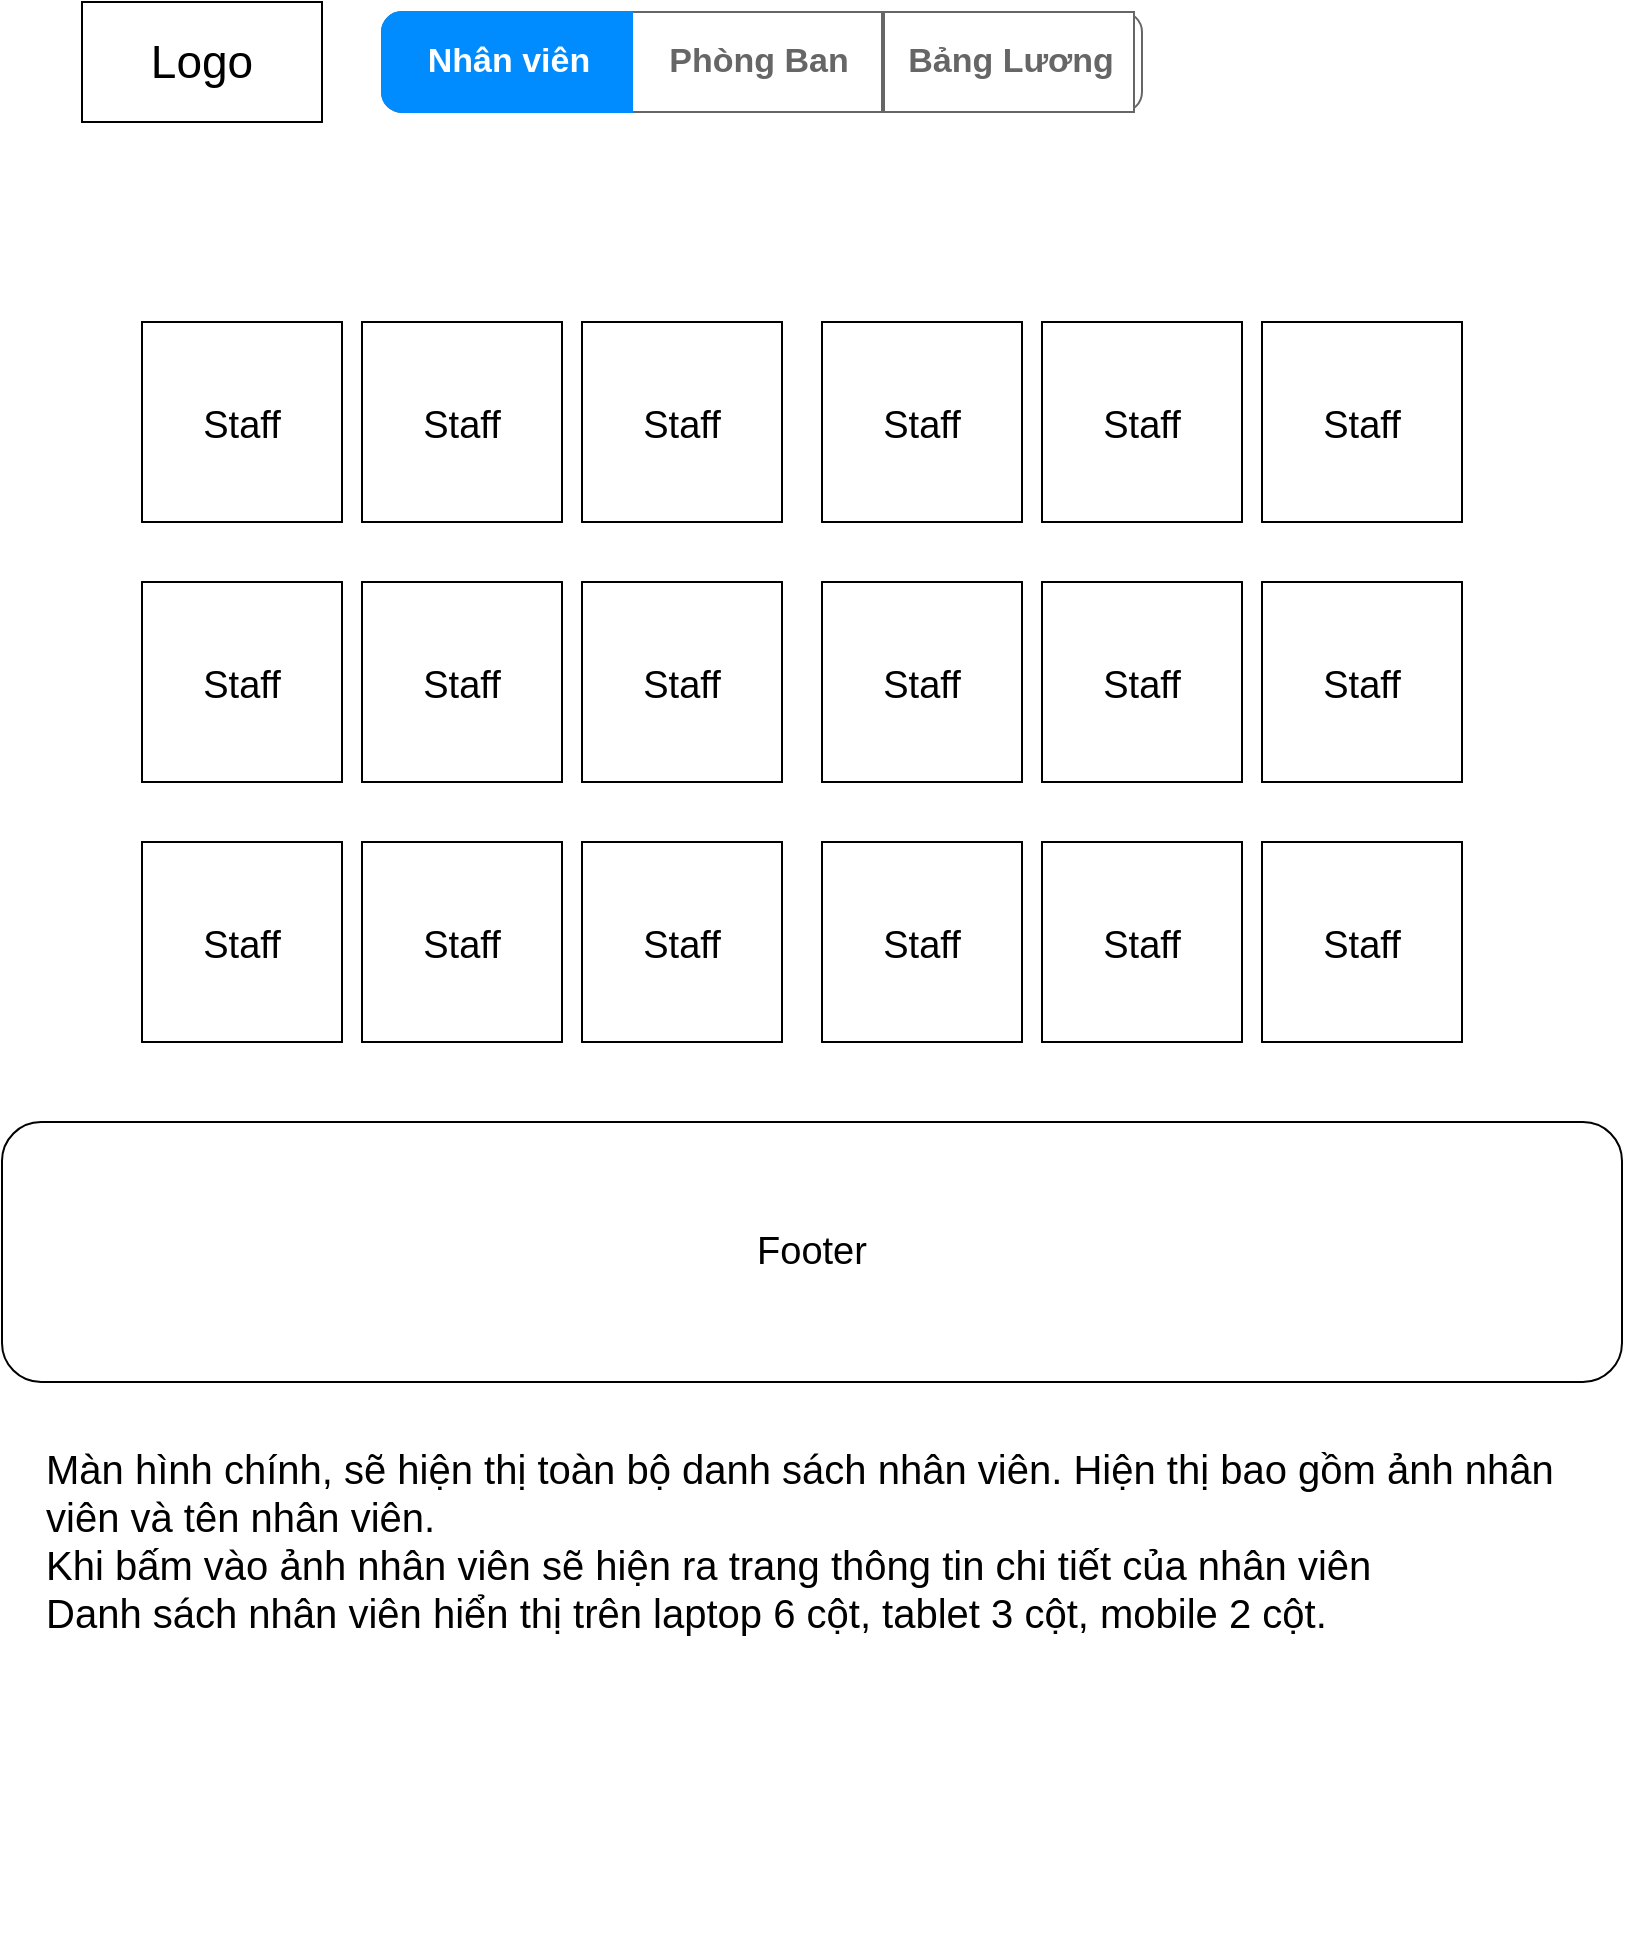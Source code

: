 <mxfile>
    <diagram id="jtnDwdLMmNSINVKugcmQ" name="Trang chủ">
        <mxGraphModel dx="1262" dy="735" grid="1" gridSize="10" guides="1" tooltips="1" connect="1" arrows="1" fold="1" page="1" pageScale="1" pageWidth="850" pageHeight="1100" math="0" shadow="0">
            <root>
                <mxCell id="0"/>
                <mxCell id="1" parent="0"/>
                <mxCell id="2" value="" style="strokeWidth=1;shadow=0;dashed=0;align=center;html=1;shape=mxgraph.mockup.rrect;rSize=10;fillColor=#ffffff;strokeColor=#666666;" parent="1" vertex="1">
                    <mxGeometry x="200" y="45" width="380" height="50" as="geometry"/>
                </mxCell>
                <mxCell id="3" value="Phòng Ban" style="strokeColor=inherit;fillColor=inherit;gradientColor=inherit;strokeWidth=1;shadow=0;dashed=0;align=center;html=1;shape=mxgraph.mockup.rrect;rSize=0;fontSize=17;fontColor=#666666;fontStyle=1;resizeHeight=1;" parent="2" vertex="1">
                    <mxGeometry width="125" height="50" relative="1" as="geometry">
                        <mxPoint x="125" as="offset"/>
                    </mxGeometry>
                </mxCell>
                <mxCell id="4" value="Bảng Lương" style="strokeColor=inherit;fillColor=inherit;gradientColor=inherit;strokeWidth=1;shadow=0;dashed=0;align=center;html=1;shape=mxgraph.mockup.rrect;rSize=0;fontSize=17;fontColor=#666666;fontStyle=1;resizeHeight=1;" parent="2" vertex="1">
                    <mxGeometry width="125" height="50" relative="1" as="geometry">
                        <mxPoint x="251" as="offset"/>
                    </mxGeometry>
                </mxCell>
                <mxCell id="6" value="Nhân viên" style="strokeWidth=1;shadow=0;dashed=0;align=center;html=1;shape=mxgraph.mockup.leftButton;rSize=10;fontSize=17;fontColor=#ffffff;fontStyle=1;fillColor=#008cff;strokeColor=#008cff;resizeHeight=1;" parent="2" vertex="1">
                    <mxGeometry width="125" height="50" relative="1" as="geometry"/>
                </mxCell>
                <mxCell id="7" value="&lt;font style=&quot;font-size: 23px&quot;&gt;Logo&lt;/font&gt;" style="rounded=0;whiteSpace=wrap;html=1;" parent="1" vertex="1">
                    <mxGeometry x="50" y="40" width="120" height="60" as="geometry"/>
                </mxCell>
                <mxCell id="8" value="&lt;font style=&quot;font-size: 19px&quot;&gt;Staff&lt;/font&gt;" style="whiteSpace=wrap;html=1;aspect=fixed;fontSize=23;" parent="1" vertex="1">
                    <mxGeometry x="80" y="200" width="100" height="100" as="geometry"/>
                </mxCell>
                <mxCell id="25" value="&lt;font style=&quot;font-size: 19px&quot;&gt;Staff&lt;/font&gt;" style="whiteSpace=wrap;html=1;aspect=fixed;fontSize=23;" parent="1" vertex="1">
                    <mxGeometry x="190" y="200" width="100" height="100" as="geometry"/>
                </mxCell>
                <mxCell id="26" value="&lt;font style=&quot;font-size: 19px&quot;&gt;Staff&lt;/font&gt;" style="whiteSpace=wrap;html=1;aspect=fixed;fontSize=23;" parent="1" vertex="1">
                    <mxGeometry x="300" y="200" width="100" height="100" as="geometry"/>
                </mxCell>
                <mxCell id="27" value="&lt;font style=&quot;font-size: 19px&quot;&gt;Staff&lt;/font&gt;" style="whiteSpace=wrap;html=1;aspect=fixed;fontSize=23;" parent="1" vertex="1">
                    <mxGeometry x="420" y="200" width="100" height="100" as="geometry"/>
                </mxCell>
                <mxCell id="28" value="&lt;font style=&quot;font-size: 19px&quot;&gt;Staff&lt;/font&gt;" style="whiteSpace=wrap;html=1;aspect=fixed;fontSize=23;" parent="1" vertex="1">
                    <mxGeometry x="530" y="200" width="100" height="100" as="geometry"/>
                </mxCell>
                <mxCell id="29" value="&lt;font style=&quot;font-size: 19px&quot;&gt;Staff&lt;/font&gt;" style="whiteSpace=wrap;html=1;aspect=fixed;fontSize=23;" parent="1" vertex="1">
                    <mxGeometry x="640" y="200" width="100" height="100" as="geometry"/>
                </mxCell>
                <mxCell id="30" value="&lt;font style=&quot;font-size: 19px&quot;&gt;Staff&lt;/font&gt;" style="whiteSpace=wrap;html=1;aspect=fixed;fontSize=23;" parent="1" vertex="1">
                    <mxGeometry x="80" y="330" width="100" height="100" as="geometry"/>
                </mxCell>
                <mxCell id="31" value="&lt;font style=&quot;font-size: 19px&quot;&gt;Staff&lt;/font&gt;" style="whiteSpace=wrap;html=1;aspect=fixed;fontSize=23;" parent="1" vertex="1">
                    <mxGeometry x="190" y="330" width="100" height="100" as="geometry"/>
                </mxCell>
                <mxCell id="32" value="&lt;font style=&quot;font-size: 19px&quot;&gt;Staff&lt;/font&gt;" style="whiteSpace=wrap;html=1;aspect=fixed;fontSize=23;" parent="1" vertex="1">
                    <mxGeometry x="300" y="330" width="100" height="100" as="geometry"/>
                </mxCell>
                <mxCell id="33" value="&lt;font style=&quot;font-size: 19px&quot;&gt;Staff&lt;/font&gt;" style="whiteSpace=wrap;html=1;aspect=fixed;fontSize=23;" parent="1" vertex="1">
                    <mxGeometry x="420" y="330" width="100" height="100" as="geometry"/>
                </mxCell>
                <mxCell id="34" value="&lt;font style=&quot;font-size: 19px&quot;&gt;Staff&lt;/font&gt;" style="whiteSpace=wrap;html=1;aspect=fixed;fontSize=23;" parent="1" vertex="1">
                    <mxGeometry x="530" y="330" width="100" height="100" as="geometry"/>
                </mxCell>
                <mxCell id="35" value="&lt;font style=&quot;font-size: 19px&quot;&gt;Staff&lt;/font&gt;" style="whiteSpace=wrap;html=1;aspect=fixed;fontSize=23;" parent="1" vertex="1">
                    <mxGeometry x="640" y="330" width="100" height="100" as="geometry"/>
                </mxCell>
                <mxCell id="36" value="&lt;font style=&quot;font-size: 19px&quot;&gt;Staff&lt;/font&gt;" style="whiteSpace=wrap;html=1;aspect=fixed;fontSize=23;" parent="1" vertex="1">
                    <mxGeometry x="80" y="460" width="100" height="100" as="geometry"/>
                </mxCell>
                <mxCell id="37" value="&lt;font style=&quot;font-size: 19px&quot;&gt;Staff&lt;/font&gt;" style="whiteSpace=wrap;html=1;aspect=fixed;fontSize=23;" parent="1" vertex="1">
                    <mxGeometry x="190" y="460" width="100" height="100" as="geometry"/>
                </mxCell>
                <mxCell id="38" value="&lt;font style=&quot;font-size: 19px&quot;&gt;Staff&lt;/font&gt;" style="whiteSpace=wrap;html=1;aspect=fixed;fontSize=23;" parent="1" vertex="1">
                    <mxGeometry x="300" y="460" width="100" height="100" as="geometry"/>
                </mxCell>
                <mxCell id="39" value="&lt;font style=&quot;font-size: 19px&quot;&gt;Staff&lt;/font&gt;" style="whiteSpace=wrap;html=1;aspect=fixed;fontSize=23;" parent="1" vertex="1">
                    <mxGeometry x="420" y="460" width="100" height="100" as="geometry"/>
                </mxCell>
                <mxCell id="40" value="&lt;font style=&quot;font-size: 19px&quot;&gt;Staff&lt;/font&gt;" style="whiteSpace=wrap;html=1;aspect=fixed;fontSize=23;" parent="1" vertex="1">
                    <mxGeometry x="530" y="460" width="100" height="100" as="geometry"/>
                </mxCell>
                <mxCell id="41" value="&lt;font style=&quot;font-size: 19px&quot;&gt;Staff&lt;/font&gt;" style="whiteSpace=wrap;html=1;aspect=fixed;fontSize=23;" parent="1" vertex="1">
                    <mxGeometry x="640" y="460" width="100" height="100" as="geometry"/>
                </mxCell>
                <mxCell id="42" value="Footer" style="rounded=1;whiteSpace=wrap;html=1;fontSize=19;" parent="1" vertex="1">
                    <mxGeometry x="10" y="600" width="810" height="130" as="geometry"/>
                </mxCell>
                <mxCell id="43" value="&lt;font&gt;&lt;span style=&quot;font-size: 20px&quot;&gt;Màn hình chính, sẽ hiện thị toàn bộ danh sách nhân viên. Hiện thị bao gồm ảnh nhân viên và tên nhân viên.&lt;/span&gt;&lt;br&gt;&lt;span style=&quot;font-size: 20px&quot;&gt;Khi bấm vào ảnh nhân viên sẽ hiện ra trang thông tin chi tiết của nhân viên&lt;/span&gt;&lt;br&gt;&lt;span style=&quot;font-size: 20px&quot;&gt;Danh sách nhân viên hiển thị trên laptop 6 cột, tablet 3 cột, mobile 2 cột.&lt;/span&gt;&lt;br&gt;&lt;/font&gt;" style="text;spacingTop=-5;whiteSpace=wrap;html=1;align=left;fontSize=12;fontFamily=Helvetica;fillColor=none;strokeColor=none;" vertex="1" parent="1">
                    <mxGeometry x="30" y="760" width="780" height="250" as="geometry"/>
                </mxCell>
            </root>
        </mxGraphModel>
    </diagram>
    <diagram id="EfGxTF8pDg0-e4A9XNbi" name="NV thông tin">
        <mxGraphModel dx="1171" dy="683" grid="1" gridSize="10" guides="1" tooltips="1" connect="1" arrows="1" fold="1" page="1" pageScale="1" pageWidth="850" pageHeight="1100" math="0" shadow="0">
            <root>
                <mxCell id="h7ahX6gLrntSrtMsF-ZE-0"/>
                <mxCell id="h7ahX6gLrntSrtMsF-ZE-1" parent="h7ahX6gLrntSrtMsF-ZE-0"/>
                <mxCell id="zHpaVWgPdNtKuDXKCN7F-0" value="" style="strokeWidth=1;shadow=0;dashed=0;align=center;html=1;shape=mxgraph.mockup.rrect;rSize=10;fillColor=#ffffff;strokeColor=#666666;" parent="h7ahX6gLrntSrtMsF-ZE-1" vertex="1">
                    <mxGeometry x="200" y="45" width="380" height="50" as="geometry"/>
                </mxCell>
                <mxCell id="zHpaVWgPdNtKuDXKCN7F-1" value="Phòng Ban" style="strokeColor=inherit;fillColor=inherit;gradientColor=inherit;strokeWidth=1;shadow=0;dashed=0;align=center;html=1;shape=mxgraph.mockup.rrect;rSize=0;fontSize=17;fontColor=#666666;fontStyle=1;resizeHeight=1;" parent="zHpaVWgPdNtKuDXKCN7F-0" vertex="1">
                    <mxGeometry width="125" height="50" relative="1" as="geometry">
                        <mxPoint x="125" as="offset"/>
                    </mxGeometry>
                </mxCell>
                <mxCell id="zHpaVWgPdNtKuDXKCN7F-2" value="Bảng Lương" style="strokeColor=inherit;fillColor=inherit;gradientColor=inherit;strokeWidth=1;shadow=0;dashed=0;align=center;html=1;shape=mxgraph.mockup.rrect;rSize=0;fontSize=17;fontColor=#666666;fontStyle=1;resizeHeight=1;" parent="zHpaVWgPdNtKuDXKCN7F-0" vertex="1">
                    <mxGeometry width="125" height="50" relative="1" as="geometry">
                        <mxPoint x="251" as="offset"/>
                    </mxGeometry>
                </mxCell>
                <mxCell id="zHpaVWgPdNtKuDXKCN7F-3" value="Nhân viên" style="strokeWidth=1;shadow=0;dashed=0;align=center;html=1;shape=mxgraph.mockup.leftButton;rSize=10;fontSize=17;fontColor=#ffffff;fontStyle=1;fillColor=#008cff;strokeColor=#008cff;resizeHeight=1;" parent="zHpaVWgPdNtKuDXKCN7F-0" vertex="1">
                    <mxGeometry width="125" height="50" relative="1" as="geometry"/>
                </mxCell>
                <mxCell id="zHpaVWgPdNtKuDXKCN7F-4" value="&lt;font style=&quot;font-size: 23px&quot;&gt;Logo&lt;/font&gt;" style="rounded=0;whiteSpace=wrap;html=1;" parent="h7ahX6gLrntSrtMsF-ZE-1" vertex="1">
                    <mxGeometry x="50" y="40" width="120" height="60" as="geometry"/>
                </mxCell>
                <mxCell id="zHpaVWgPdNtKuDXKCN7F-23" value="Footer" style="rounded=1;whiteSpace=wrap;html=1;fontSize=19;" parent="h7ahX6gLrntSrtMsF-ZE-1" vertex="1">
                    <mxGeometry x="30" y="610" width="810" height="130" as="geometry"/>
                </mxCell>
                <mxCell id="zHpaVWgPdNtKuDXKCN7F-24" value="Nhân viên" style="strokeWidth=1;shadow=0;dashed=0;align=center;html=1;shape=mxgraph.mockup.navigation.anchor;fontSize=17;fontColor=#ffffff;fontStyle=1;fillColor=#0050ef;strokeColor=#001DBC;" parent="h7ahX6gLrntSrtMsF-ZE-1" vertex="1">
                    <mxGeometry x="50" y="140" width="60" height="30" as="geometry"/>
                </mxCell>
                <mxCell id="zHpaVWgPdNtKuDXKCN7F-25" value="&gt;" style="strokeWidth=1;shadow=0;dashed=0;align=center;html=1;shape=mxgraph.mockup.navigation.anchor;fontSize=24;fontColor=#ffffff;fontStyle=1;fillColor=#0050ef;strokeColor=#001DBC;" parent="h7ahX6gLrntSrtMsF-ZE-1" vertex="1">
                    <mxGeometry x="123" y="140" width="20" height="30" as="geometry"/>
                </mxCell>
                <mxCell id="zHpaVWgPdNtKuDXKCN7F-26" value="Nguyễn Văn A" style="strokeWidth=1;shadow=0;dashed=0;align=center;html=1;shape=mxgraph.mockup.navigation.anchor;fontSize=17;fontColor=#ffffff;fontStyle=1;fillColor=#0050ef;strokeColor=#001DBC;" parent="h7ahX6gLrntSrtMsF-ZE-1" vertex="1">
                    <mxGeometry x="180" y="140" width="60" height="30" as="geometry"/>
                </mxCell>
                <mxCell id="zHpaVWgPdNtKuDXKCN7F-31" value="Nguyễn Văn A" style="whiteSpace=wrap;html=1;aspect=fixed;fontSize=19;" parent="h7ahX6gLrntSrtMsF-ZE-1" vertex="1">
                    <mxGeometry x="80" y="240" width="280" height="280" as="geometry"/>
                </mxCell>
                <mxCell id="zHpaVWgPdNtKuDXKCN7F-32" value="&lt;h1&gt;Họ và tên&lt;/h1&gt;&lt;p&gt;Ngày sinh: 01/01/2000&lt;/p&gt;&lt;p&gt;Ngày vào công ty: 30/04/2019&lt;/p&gt;&lt;p&gt;Phòng ban: HR&lt;/p&gt;&lt;p&gt;Số ngày nghỉ còn lại: 2&lt;/p&gt;&lt;p&gt;Số ngày đã làm thêm: 3&lt;/p&gt;" style="text;html=1;strokeColor=none;fillColor=none;spacing=5;spacingTop=-20;whiteSpace=wrap;overflow=hidden;rounded=0;fontSize=19;" parent="h7ahX6gLrntSrtMsF-ZE-1" vertex="1">
                    <mxGeometry x="425" y="240" width="390" height="280" as="geometry"/>
                </mxCell>
                <mxCell id="XMo4p6YyL5RVQEvvmvt3-0" value="&lt;font style=&quot;font-size: 20px&quot;&gt;&lt;span style=&quot;font-size: 20px&quot;&gt;Trang hiện thị thông tin chi tiết của nhân viên&lt;br&gt;&lt;/span&gt;Thanh địa chỉ sẽ /staff/ID. Với Id là số thứ tự nhân viên&lt;br&gt;Giao diện UI sẽ có thêm thành phần breadcum&lt;br&gt;&lt;/font&gt;" style="text;spacingTop=-5;whiteSpace=wrap;html=1;align=left;fontSize=12;fontFamily=Helvetica;fillColor=none;strokeColor=none;" vertex="1" parent="h7ahX6gLrntSrtMsF-ZE-1">
                    <mxGeometry x="30" y="790" width="780" height="250" as="geometry"/>
                </mxCell>
            </root>
        </mxGraphModel>
    </diagram>
    <diagram id="tRl79Lm8bH6GIL7-nY46" name="Phòng Ban">
        <mxGraphModel dx="1491" dy="869" grid="1" gridSize="10" guides="1" tooltips="1" connect="1" arrows="1" fold="1" page="1" pageScale="1" pageWidth="850" pageHeight="1100" math="0" shadow="0">
            <root>
                <mxCell id="2l5YvuTL1IEvQg_njiwy-0"/>
                <mxCell id="2l5YvuTL1IEvQg_njiwy-1" parent="2l5YvuTL1IEvQg_njiwy-0"/>
                <mxCell id="ubF1SWEKKucr9eHPZcqn-0" value="" style="strokeWidth=1;shadow=0;dashed=0;align=center;html=1;shape=mxgraph.mockup.rrect;rSize=10;fillColor=#ffffff;strokeColor=#666666;" parent="2l5YvuTL1IEvQg_njiwy-1" vertex="1">
                    <mxGeometry x="200" y="45" width="380" height="50" as="geometry"/>
                </mxCell>
                <mxCell id="ubF1SWEKKucr9eHPZcqn-1" value="Nhân viên" style="strokeColor=inherit;fillColor=inherit;gradientColor=inherit;strokeWidth=1;shadow=0;dashed=0;align=center;html=1;shape=mxgraph.mockup.rrect;rSize=0;fontSize=17;fontColor=#666666;fontStyle=1;resizeHeight=1;" parent="ubF1SWEKKucr9eHPZcqn-0" vertex="1">
                    <mxGeometry width="125" height="50" relative="1" as="geometry">
                        <mxPoint as="offset"/>
                    </mxGeometry>
                </mxCell>
                <mxCell id="ubF1SWEKKucr9eHPZcqn-2" value="Bảng Lương" style="strokeColor=inherit;fillColor=inherit;gradientColor=inherit;strokeWidth=1;shadow=0;dashed=0;align=center;html=1;shape=mxgraph.mockup.rrect;rSize=0;fontSize=17;fontColor=#666666;fontStyle=1;resizeHeight=1;" parent="ubF1SWEKKucr9eHPZcqn-0" vertex="1">
                    <mxGeometry width="125" height="50" relative="1" as="geometry">
                        <mxPoint x="251" as="offset"/>
                    </mxGeometry>
                </mxCell>
                <mxCell id="ubF1SWEKKucr9eHPZcqn-3" value="&lt;span style=&quot;color: rgb(102 , 102 , 102)&quot;&gt;Phòng Ban&lt;/span&gt;" style="strokeWidth=1;shadow=0;dashed=0;align=center;html=1;shape=mxgraph.mockup.leftButton;rSize=10;fontSize=17;fontColor=#ffffff;fontStyle=1;fillColor=#008cff;strokeColor=#008cff;resizeHeight=1;" parent="ubF1SWEKKucr9eHPZcqn-0" vertex="1">
                    <mxGeometry width="125" height="50" relative="1" as="geometry">
                        <mxPoint x="128" as="offset"/>
                    </mxGeometry>
                </mxCell>
                <mxCell id="ubF1SWEKKucr9eHPZcqn-4" value="&lt;font style=&quot;font-size: 23px&quot;&gt;Logo&lt;/font&gt;" style="rounded=0;whiteSpace=wrap;html=1;" parent="2l5YvuTL1IEvQg_njiwy-1" vertex="1">
                    <mxGeometry x="50" y="40" width="120" height="60" as="geometry"/>
                </mxCell>
                <mxCell id="ubF1SWEKKucr9eHPZcqn-5" value="&lt;font&gt;&lt;b&gt;&lt;font style=&quot;font-size: 35px&quot;&gt;Sale&lt;/font&gt;&lt;/b&gt;&lt;br&gt;&lt;br&gt;&lt;span style=&quot;font-size: 19px&quot;&gt;Số lượng nhân viên: 1&lt;/span&gt;&lt;br&gt;&lt;/font&gt;" style="whiteSpace=wrap;html=1;aspect=fixed;fontSize=23;" parent="2l5YvuTL1IEvQg_njiwy-1" vertex="1">
                    <mxGeometry x="50" y="200" width="230" height="230" as="geometry"/>
                </mxCell>
                <mxCell id="ubF1SWEKKucr9eHPZcqn-23" value="Footer" style="rounded=1;whiteSpace=wrap;html=1;fontSize=19;" parent="2l5YvuTL1IEvQg_njiwy-1" vertex="1">
                    <mxGeometry x="20" y="770" width="810" height="130" as="geometry"/>
                </mxCell>
                <mxCell id="ubF1SWEKKucr9eHPZcqn-25" value="&lt;font&gt;&lt;b&gt;&lt;font style=&quot;font-size: 35px&quot;&gt;Sale&lt;/font&gt;&lt;/b&gt;&lt;br&gt;&lt;br&gt;&lt;span style=&quot;font-size: 19px&quot;&gt;Số lượng nhân viên: 1&lt;/span&gt;&lt;br&gt;&lt;/font&gt;" style="whiteSpace=wrap;html=1;aspect=fixed;fontSize=23;" parent="2l5YvuTL1IEvQg_njiwy-1" vertex="1">
                    <mxGeometry x="320" y="200" width="230" height="230" as="geometry"/>
                </mxCell>
                <mxCell id="ubF1SWEKKucr9eHPZcqn-26" value="&lt;font&gt;&lt;b&gt;&lt;font style=&quot;font-size: 35px&quot;&gt;Sale&lt;/font&gt;&lt;/b&gt;&lt;br&gt;&lt;br&gt;&lt;span style=&quot;font-size: 19px&quot;&gt;Số lượng nhân viên: 1&lt;/span&gt;&lt;br&gt;&lt;/font&gt;" style="whiteSpace=wrap;html=1;aspect=fixed;fontSize=23;" parent="2l5YvuTL1IEvQg_njiwy-1" vertex="1">
                    <mxGeometry x="580" y="200" width="230" height="230" as="geometry"/>
                </mxCell>
                <mxCell id="ubF1SWEKKucr9eHPZcqn-27" value="&lt;font&gt;&lt;b&gt;&lt;font style=&quot;font-size: 35px&quot;&gt;Sale&lt;/font&gt;&lt;/b&gt;&lt;br&gt;&lt;br&gt;&lt;span style=&quot;font-size: 19px&quot;&gt;Số lượng nhân viên: 1&lt;/span&gt;&lt;br&gt;&lt;/font&gt;" style="whiteSpace=wrap;html=1;aspect=fixed;fontSize=23;" parent="2l5YvuTL1IEvQg_njiwy-1" vertex="1">
                    <mxGeometry x="50" y="470" width="230" height="230" as="geometry"/>
                </mxCell>
                <mxCell id="ubF1SWEKKucr9eHPZcqn-28" value="&lt;font&gt;&lt;b&gt;&lt;font style=&quot;font-size: 35px&quot;&gt;Sale&lt;/font&gt;&lt;/b&gt;&lt;br&gt;&lt;br&gt;&lt;span style=&quot;font-size: 19px&quot;&gt;Số lượng nhân viên: 1&lt;/span&gt;&lt;br&gt;&lt;/font&gt;" style="whiteSpace=wrap;html=1;aspect=fixed;fontSize=23;" parent="2l5YvuTL1IEvQg_njiwy-1" vertex="1">
                    <mxGeometry x="320" y="470" width="230" height="230" as="geometry"/>
                </mxCell>
                <mxCell id="ubF1SWEKKucr9eHPZcqn-29" value="&lt;font&gt;&lt;b&gt;&lt;font style=&quot;font-size: 35px&quot;&gt;Sale&lt;/font&gt;&lt;/b&gt;&lt;br&gt;&lt;br&gt;&lt;span style=&quot;font-size: 19px&quot;&gt;Số lượng nhân viên: 1&lt;/span&gt;&lt;br&gt;&lt;/font&gt;" style="whiteSpace=wrap;html=1;aspect=fixed;fontSize=23;" parent="2l5YvuTL1IEvQg_njiwy-1" vertex="1">
                    <mxGeometry x="580" y="470" width="230" height="230" as="geometry"/>
                </mxCell>
                <mxCell id="j83yrQa5-NbkT3tdokRz-0" value="&lt;font style=&quot;font-size: 20px&quot;&gt;Trang phòng ban sẽ hiện thi khi người dùng click vào phòng ban trên menu&lt;br&gt;Hiện thị nội dung như trên hình&lt;br&gt;&lt;/font&gt;" style="text;spacingTop=-5;whiteSpace=wrap;html=1;align=left;fontSize=12;fontFamily=Helvetica;fillColor=none;strokeColor=none;" vertex="1" parent="2l5YvuTL1IEvQg_njiwy-1">
                    <mxGeometry x="30" y="930" width="780" height="100" as="geometry"/>
                </mxCell>
            </root>
        </mxGraphModel>
    </diagram>
    <diagram id="Liz-8lbHhLBFuTRJT2pq" name="Bảng lương">
        <mxGraphModel dx="1491" dy="869" grid="1" gridSize="10" guides="1" tooltips="1" connect="1" arrows="1" fold="1" page="1" pageScale="1" pageWidth="850" pageHeight="1100" math="0" shadow="0">
            <root>
                <mxCell id="pbybcUNR1wJuByRcPqp3-0"/>
                <mxCell id="pbybcUNR1wJuByRcPqp3-1" parent="pbybcUNR1wJuByRcPqp3-0"/>
                <mxCell id="LUL5PO6bKL1BhFy7rsNR-0" value="" style="strokeWidth=1;shadow=0;dashed=0;align=center;html=1;shape=mxgraph.mockup.rrect;rSize=10;fillColor=#ffffff;strokeColor=#666666;" parent="pbybcUNR1wJuByRcPqp3-1" vertex="1">
                    <mxGeometry x="200" y="45" width="380" height="50" as="geometry"/>
                </mxCell>
                <mxCell id="LUL5PO6bKL1BhFy7rsNR-1" value="Phòng Ban" style="strokeColor=inherit;fillColor=inherit;gradientColor=inherit;strokeWidth=1;shadow=0;dashed=0;align=center;html=1;shape=mxgraph.mockup.rrect;rSize=0;fontSize=17;fontColor=#666666;fontStyle=1;resizeHeight=1;" parent="LUL5PO6bKL1BhFy7rsNR-0" vertex="1">
                    <mxGeometry width="125" height="50" relative="1" as="geometry">
                        <mxPoint x="125" as="offset"/>
                    </mxGeometry>
                </mxCell>
                <mxCell id="LUL5PO6bKL1BhFy7rsNR-2" value="Nhân viên" style="strokeColor=inherit;fillColor=inherit;gradientColor=inherit;strokeWidth=1;shadow=0;dashed=0;align=center;html=1;shape=mxgraph.mockup.rrect;rSize=0;fontSize=17;fontColor=#666666;fontStyle=1;resizeHeight=1;" parent="LUL5PO6bKL1BhFy7rsNR-0" vertex="1">
                    <mxGeometry width="125" height="50" relative="1" as="geometry">
                        <mxPoint as="offset"/>
                    </mxGeometry>
                </mxCell>
                <mxCell id="LUL5PO6bKL1BhFy7rsNR-3" value="Bảng lương" style="strokeWidth=1;shadow=0;dashed=0;align=center;html=1;shape=mxgraph.mockup.leftButton;rSize=10;fontSize=17;fontColor=#ffffff;fontStyle=1;fillColor=#008cff;strokeColor=#008cff;resizeHeight=1;" parent="LUL5PO6bKL1BhFy7rsNR-0" vertex="1">
                    <mxGeometry width="125" height="50" relative="1" as="geometry">
                        <mxPoint x="250" as="offset"/>
                    </mxGeometry>
                </mxCell>
                <mxCell id="LUL5PO6bKL1BhFy7rsNR-4" value="&lt;font style=&quot;font-size: 23px&quot;&gt;Logo&lt;/font&gt;" style="rounded=0;whiteSpace=wrap;html=1;" parent="pbybcUNR1wJuByRcPqp3-1" vertex="1">
                    <mxGeometry x="50" y="40" width="120" height="60" as="geometry"/>
                </mxCell>
                <mxCell id="LUL5PO6bKL1BhFy7rsNR-5" value="Footer" style="rounded=1;whiteSpace=wrap;html=1;fontSize=19;" parent="pbybcUNR1wJuByRcPqp3-1" vertex="1">
                    <mxGeometry x="20" y="960" width="810" height="130" as="geometry"/>
                </mxCell>
                <mxCell id="LUL5PO6bKL1BhFy7rsNR-6" value="Nhân viên" style="strokeWidth=1;shadow=0;dashed=0;align=center;html=1;shape=mxgraph.mockup.navigation.anchor;fontSize=17;fontColor=#ffffff;fontStyle=1;fillColor=#0050ef;strokeColor=#001DBC;" parent="pbybcUNR1wJuByRcPqp3-1" vertex="1">
                    <mxGeometry x="50" y="140" width="60" height="30" as="geometry"/>
                </mxCell>
                <mxCell id="LUL5PO6bKL1BhFy7rsNR-7" value="&gt;" style="strokeWidth=1;shadow=0;dashed=0;align=center;html=1;shape=mxgraph.mockup.navigation.anchor;fontSize=24;fontColor=#ffffff;fontStyle=1;fillColor=#0050ef;strokeColor=#001DBC;" parent="pbybcUNR1wJuByRcPqp3-1" vertex="1">
                    <mxGeometry x="123" y="140" width="20" height="30" as="geometry"/>
                </mxCell>
                <mxCell id="LUL5PO6bKL1BhFy7rsNR-8" value="Bảng lương" style="strokeWidth=1;shadow=0;dashed=0;align=center;html=1;shape=mxgraph.mockup.navigation.anchor;fontSize=17;fontColor=#ffffff;fontStyle=1;fillColor=#0050ef;strokeColor=#001DBC;" parent="pbybcUNR1wJuByRcPqp3-1" vertex="1">
                    <mxGeometry x="180" y="140" width="60" height="30" as="geometry"/>
                </mxCell>
                <mxCell id="LUL5PO6bKL1BhFy7rsNR-9" value="Nguyễn Văn A&lt;br&gt;&lt;br style=&quot;font-size: 18px&quot;&gt;&lt;font style=&quot;font-size: 12px&quot;&gt;Mã nhân viên: 0&lt;br&gt;Hệ số lương: 1&lt;br&gt;Số giờ làm thêm: 1&lt;br&gt;Lương:&amp;nbsp; 3200000&lt;br&gt;&lt;/font&gt;" style="whiteSpace=wrap;html=1;aspect=fixed;fontSize=19;" parent="pbybcUNR1wJuByRcPqp3-1" vertex="1">
                    <mxGeometry x="80" y="240" width="180" height="180" as="geometry"/>
                </mxCell>
                <mxCell id="LUL5PO6bKL1BhFy7rsNR-23" value="Nguyễn Văn A&lt;br&gt;&lt;br style=&quot;font-size: 18px&quot;&gt;&lt;font style=&quot;font-size: 12px&quot;&gt;Mã nhân viên: 0&lt;br&gt;Hệ số lương: 1&lt;br&gt;Số giờ làm thêm: 1&lt;br&gt;Lương:&amp;nbsp; 3200000&lt;br&gt;&lt;/font&gt;" style="whiteSpace=wrap;html=1;aspect=fixed;fontSize=19;" parent="pbybcUNR1wJuByRcPqp3-1" vertex="1">
                    <mxGeometry x="320" y="240" width="180" height="180" as="geometry"/>
                </mxCell>
                <mxCell id="LUL5PO6bKL1BhFy7rsNR-24" value="Nguyễn Văn A&lt;br&gt;&lt;br style=&quot;font-size: 18px&quot;&gt;&lt;font style=&quot;font-size: 12px&quot;&gt;Mã nhân viên: 0&lt;br&gt;Hệ số lương: 1&lt;br&gt;Số giờ làm thêm: 1&lt;br&gt;Lương:&amp;nbsp; 3200000&lt;br&gt;&lt;/font&gt;" style="whiteSpace=wrap;html=1;aspect=fixed;fontSize=19;" parent="pbybcUNR1wJuByRcPqp3-1" vertex="1">
                    <mxGeometry x="580" y="240" width="180" height="180" as="geometry"/>
                </mxCell>
                <mxCell id="LUL5PO6bKL1BhFy7rsNR-25" value="Nguyễn Văn A&lt;br&gt;&lt;br style=&quot;font-size: 18px&quot;&gt;&lt;font style=&quot;font-size: 12px&quot;&gt;Mã nhân viên: 0&lt;br&gt;Hệ số lương: 1&lt;br&gt;Số giờ làm thêm: 1&lt;br&gt;Lương:&amp;nbsp; 3200000&lt;br&gt;&lt;/font&gt;" style="whiteSpace=wrap;html=1;aspect=fixed;fontSize=19;" parent="pbybcUNR1wJuByRcPqp3-1" vertex="1">
                    <mxGeometry x="70" y="480" width="180" height="180" as="geometry"/>
                </mxCell>
                <mxCell id="LUL5PO6bKL1BhFy7rsNR-26" value="Nguyễn Văn A&lt;br&gt;&lt;br style=&quot;font-size: 18px&quot;&gt;&lt;font style=&quot;font-size: 12px&quot;&gt;Mã nhân viên: 0&lt;br&gt;Hệ số lương: 1&lt;br&gt;Số giờ làm thêm: 1&lt;br&gt;Lương:&amp;nbsp; 3200000&lt;br&gt;&lt;/font&gt;" style="whiteSpace=wrap;html=1;aspect=fixed;fontSize=19;" parent="pbybcUNR1wJuByRcPqp3-1" vertex="1">
                    <mxGeometry x="310" y="480" width="180" height="180" as="geometry"/>
                </mxCell>
                <mxCell id="LUL5PO6bKL1BhFy7rsNR-27" value="Nguyễn Văn A&lt;br&gt;&lt;br style=&quot;font-size: 18px&quot;&gt;&lt;font style=&quot;font-size: 12px&quot;&gt;Mã nhân viên: 0&lt;br&gt;Hệ số lương: 1&lt;br&gt;Số giờ làm thêm: 1&lt;br&gt;Lương:&amp;nbsp; 3200000&lt;br&gt;&lt;/font&gt;" style="whiteSpace=wrap;html=1;aspect=fixed;fontSize=19;" parent="pbybcUNR1wJuByRcPqp3-1" vertex="1">
                    <mxGeometry x="570" y="480" width="180" height="180" as="geometry"/>
                </mxCell>
                <mxCell id="LUL5PO6bKL1BhFy7rsNR-28" value="Nguyễn Văn A&lt;br&gt;&lt;br style=&quot;font-size: 18px&quot;&gt;&lt;font style=&quot;font-size: 12px&quot;&gt;Mã nhân viên: 0&lt;br&gt;Hệ số lương: 1&lt;br&gt;Số giờ làm thêm: 1&lt;br&gt;Lương:&amp;nbsp; 3200000&lt;br&gt;&lt;/font&gt;" style="whiteSpace=wrap;html=1;aspect=fixed;fontSize=19;" parent="pbybcUNR1wJuByRcPqp3-1" vertex="1">
                    <mxGeometry x="70" y="710" width="180" height="180" as="geometry"/>
                </mxCell>
                <mxCell id="LUL5PO6bKL1BhFy7rsNR-29" value="Nguyễn Văn A&lt;br&gt;&lt;br style=&quot;font-size: 18px&quot;&gt;&lt;font style=&quot;font-size: 12px&quot;&gt;Mã nhân viên: 0&lt;br&gt;Hệ số lương: 1&lt;br&gt;Số giờ làm thêm: 1&lt;br&gt;Lương:&amp;nbsp; 3200000&lt;br&gt;&lt;/font&gt;" style="whiteSpace=wrap;html=1;aspect=fixed;fontSize=19;" parent="pbybcUNR1wJuByRcPqp3-1" vertex="1">
                    <mxGeometry x="310" y="710" width="180" height="180" as="geometry"/>
                </mxCell>
                <mxCell id="LUL5PO6bKL1BhFy7rsNR-30" value="Nguyễn Văn A&lt;br&gt;&lt;br style=&quot;font-size: 18px&quot;&gt;&lt;font style=&quot;font-size: 12px&quot;&gt;Mã nhân viên: 0&lt;br&gt;Hệ số lương: 1&lt;br&gt;Số giờ làm thêm: 1&lt;br&gt;Lương:&amp;nbsp; 3200000&lt;br&gt;&lt;/font&gt;" style="whiteSpace=wrap;html=1;aspect=fixed;fontSize=19;" parent="pbybcUNR1wJuByRcPqp3-1" vertex="1">
                    <mxGeometry x="570" y="710" width="180" height="180" as="geometry"/>
                </mxCell>
                <mxCell id="w7_W9ekv-bIBGWojJl48-1" value="Sắp xếp theo hệ số lương" style="strokeWidth=1;shadow=0;dashed=0;align=center;html=1;shape=mxgraph.mockup.buttons.button;strokeColor=#666666;fontColor=#ffffff;mainText=;buttonStyle=round;fontSize=17;fontStyle=1;fillColor=#008cff;whiteSpace=wrap;" parent="pbybcUNR1wJuByRcPqp3-1" vertex="1">
                    <mxGeometry x="35" y="180" width="250" height="30" as="geometry"/>
                </mxCell>
                <mxCell id="7mDOByIh11x4eBfCcJdI-0" value="&lt;font style=&quot;font-size: 20px&quot;&gt;Trang bảng lương hiện khi người dùng click vào Bảng lương trên Menu&lt;br&gt;Hiện thị Breadcum để UI có thể quay lại trang chủ Nhân viên&lt;br&gt;Có chức năng sắp xếp theo hệ số lương&lt;br&gt;&lt;/font&gt;" style="text;spacingTop=-5;whiteSpace=wrap;html=1;align=left;fontSize=12;fontFamily=Helvetica;fillColor=none;strokeColor=none;" vertex="1" parent="pbybcUNR1wJuByRcPqp3-1">
                    <mxGeometry x="30" y="1140" width="780" height="100" as="geometry"/>
                </mxCell>
            </root>
        </mxGraphModel>
    </diagram>
</mxfile>